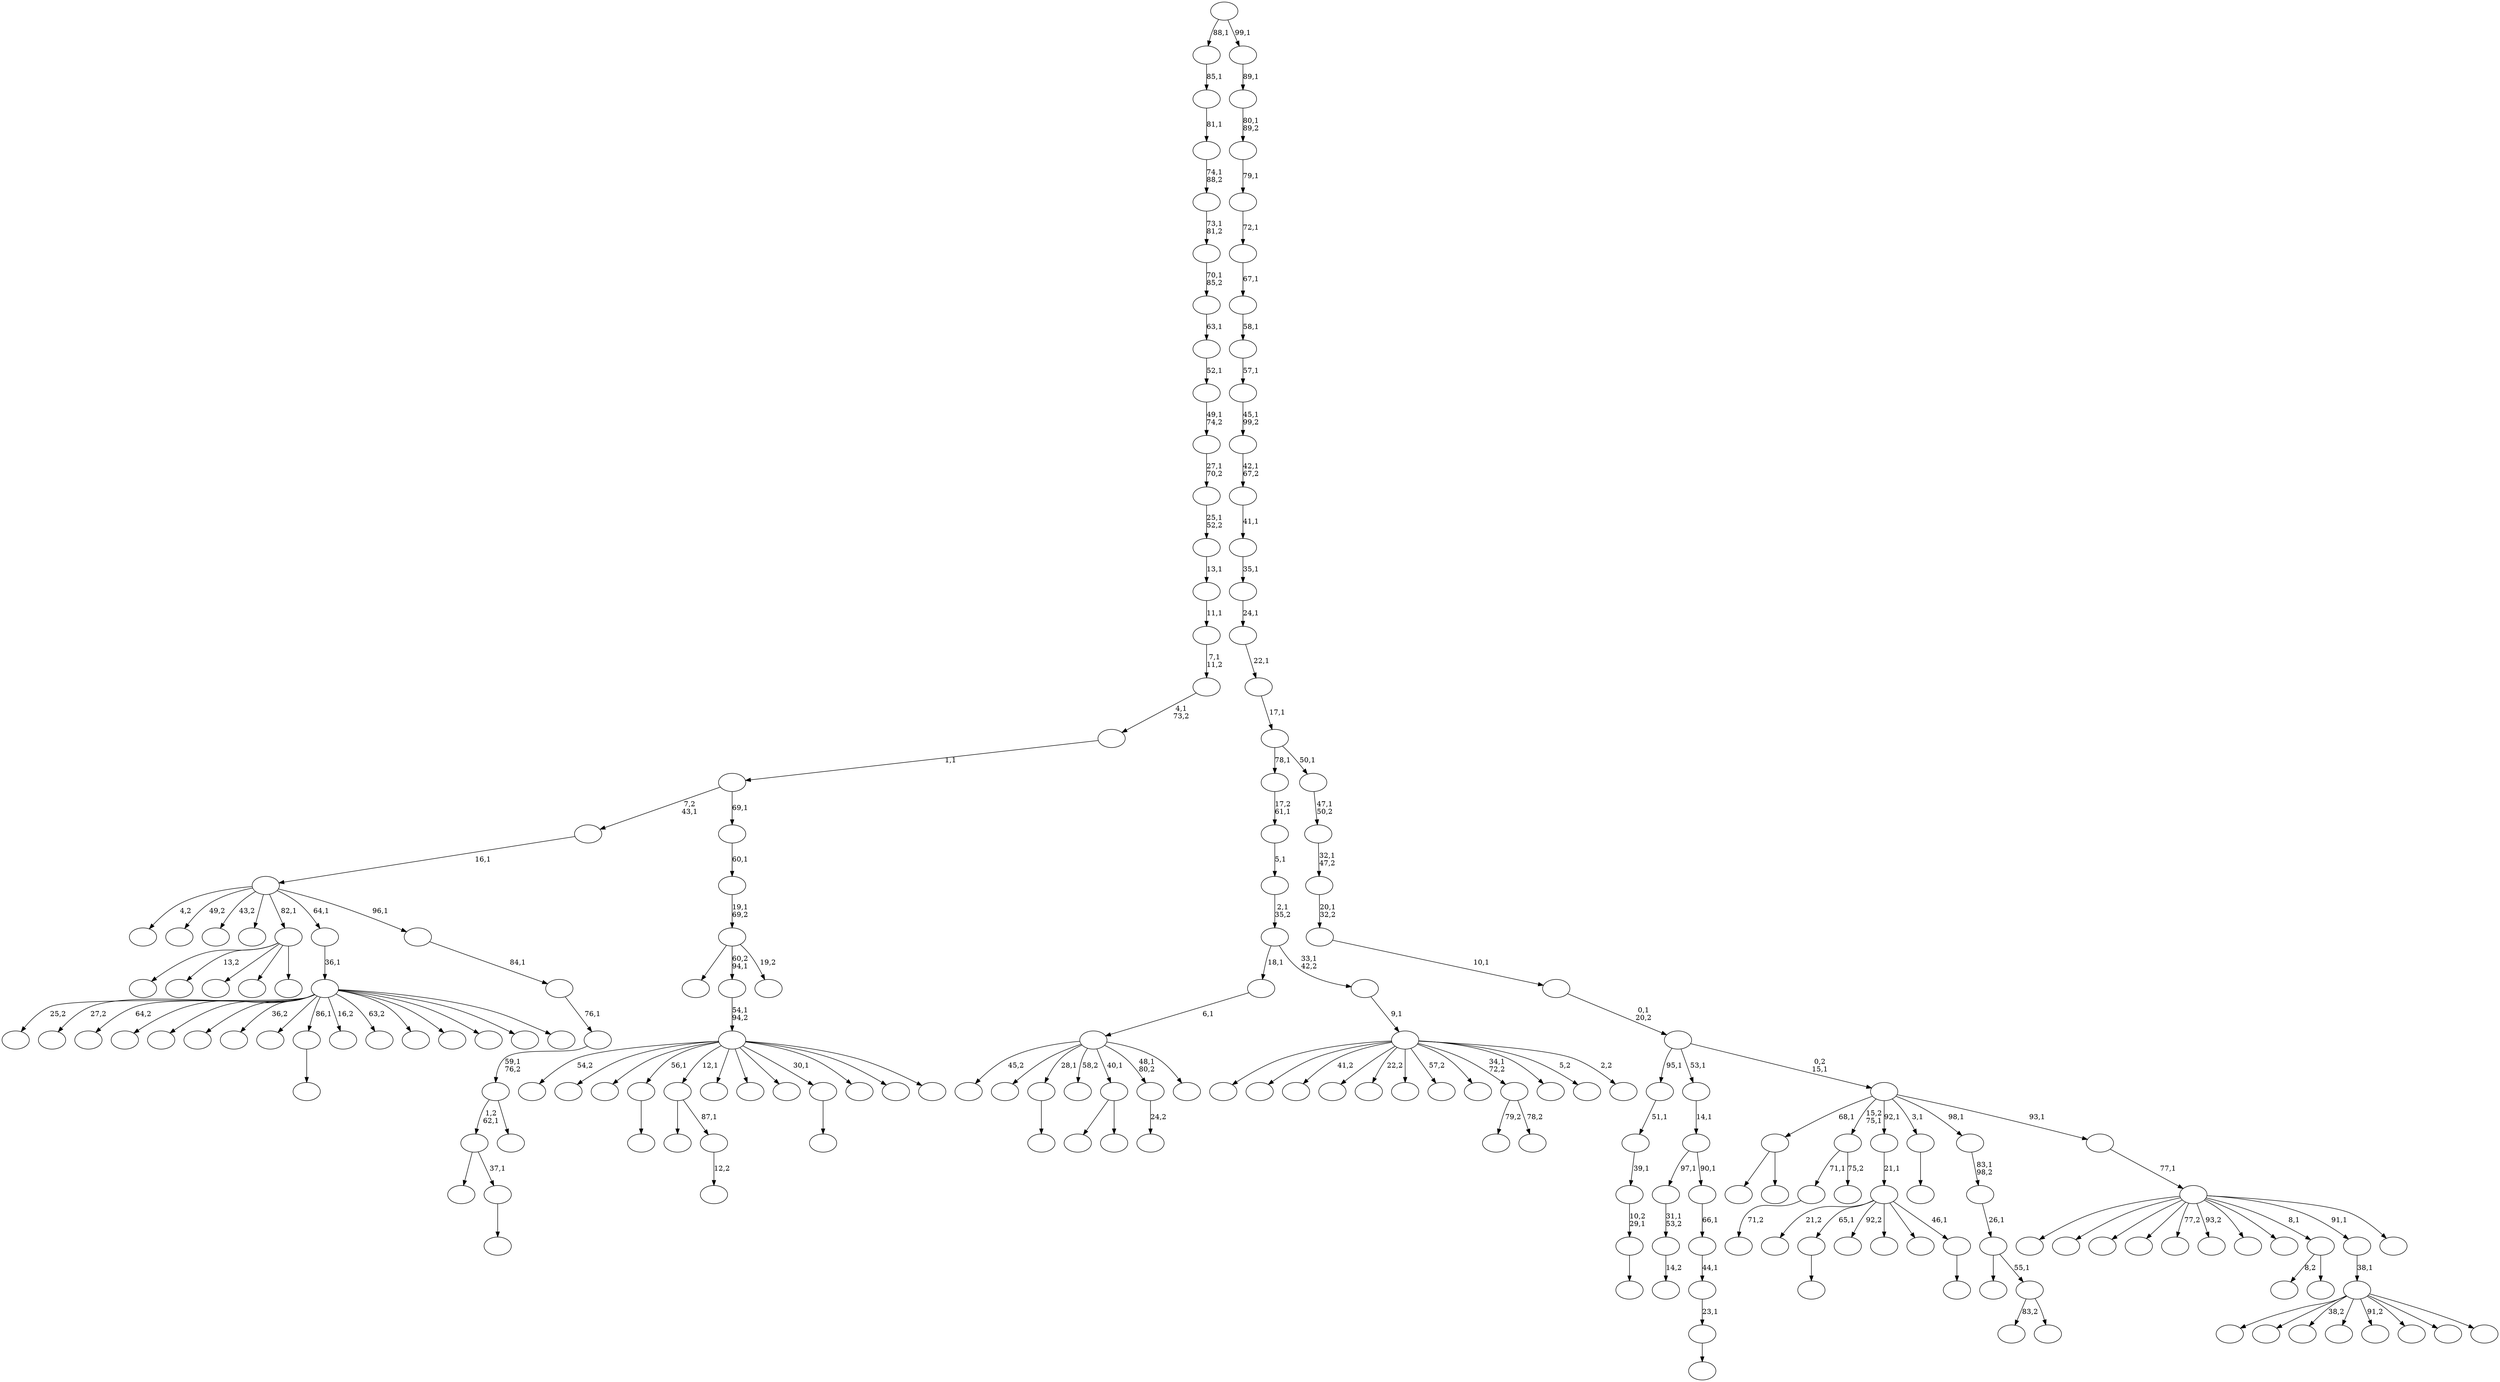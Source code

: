 digraph T {
	200 [label=""]
	199 [label=""]
	198 [label=""]
	197 [label=""]
	196 [label=""]
	195 [label=""]
	194 [label=""]
	193 [label=""]
	192 [label=""]
	191 [label=""]
	190 [label=""]
	189 [label=""]
	188 [label=""]
	187 [label=""]
	186 [label=""]
	185 [label=""]
	184 [label=""]
	183 [label=""]
	182 [label=""]
	181 [label=""]
	180 [label=""]
	179 [label=""]
	178 [label=""]
	177 [label=""]
	176 [label=""]
	175 [label=""]
	174 [label=""]
	173 [label=""]
	172 [label=""]
	171 [label=""]
	170 [label=""]
	169 [label=""]
	168 [label=""]
	167 [label=""]
	166 [label=""]
	165 [label=""]
	164 [label=""]
	163 [label=""]
	162 [label=""]
	161 [label=""]
	160 [label=""]
	159 [label=""]
	158 [label=""]
	157 [label=""]
	156 [label=""]
	155 [label=""]
	154 [label=""]
	153 [label=""]
	152 [label=""]
	151 [label=""]
	150 [label=""]
	149 [label=""]
	148 [label=""]
	147 [label=""]
	146 [label=""]
	145 [label=""]
	144 [label=""]
	143 [label=""]
	142 [label=""]
	141 [label=""]
	140 [label=""]
	139 [label=""]
	138 [label=""]
	137 [label=""]
	136 [label=""]
	135 [label=""]
	134 [label=""]
	133 [label=""]
	132 [label=""]
	131 [label=""]
	130 [label=""]
	129 [label=""]
	128 [label=""]
	127 [label=""]
	126 [label=""]
	125 [label=""]
	124 [label=""]
	123 [label=""]
	122 [label=""]
	121 [label=""]
	120 [label=""]
	119 [label=""]
	118 [label=""]
	117 [label=""]
	116 [label=""]
	115 [label=""]
	114 [label=""]
	113 [label=""]
	112 [label=""]
	111 [label=""]
	110 [label=""]
	109 [label=""]
	108 [label=""]
	107 [label=""]
	106 [label=""]
	105 [label=""]
	104 [label=""]
	103 [label=""]
	102 [label=""]
	101 [label=""]
	100 [label=""]
	99 [label=""]
	98 [label=""]
	97 [label=""]
	96 [label=""]
	95 [label=""]
	94 [label=""]
	93 [label=""]
	92 [label=""]
	91 [label=""]
	90 [label=""]
	89 [label=""]
	88 [label=""]
	87 [label=""]
	86 [label=""]
	85 [label=""]
	84 [label=""]
	83 [label=""]
	82 [label=""]
	81 [label=""]
	80 [label=""]
	79 [label=""]
	78 [label=""]
	77 [label=""]
	76 [label=""]
	75 [label=""]
	74 [label=""]
	73 [label=""]
	72 [label=""]
	71 [label=""]
	70 [label=""]
	69 [label=""]
	68 [label=""]
	67 [label=""]
	66 [label=""]
	65 [label=""]
	64 [label=""]
	63 [label=""]
	62 [label=""]
	61 [label=""]
	60 [label=""]
	59 [label=""]
	58 [label=""]
	57 [label=""]
	56 [label=""]
	55 [label=""]
	54 [label=""]
	53 [label=""]
	52 [label=""]
	51 [label=""]
	50 [label=""]
	49 [label=""]
	48 [label=""]
	47 [label=""]
	46 [label=""]
	45 [label=""]
	44 [label=""]
	43 [label=""]
	42 [label=""]
	41 [label=""]
	40 [label=""]
	39 [label=""]
	38 [label=""]
	37 [label=""]
	36 [label=""]
	35 [label=""]
	34 [label=""]
	33 [label=""]
	32 [label=""]
	31 [label=""]
	30 [label=""]
	29 [label=""]
	28 [label=""]
	27 [label=""]
	26 [label=""]
	25 [label=""]
	24 [label=""]
	23 [label=""]
	22 [label=""]
	21 [label=""]
	20 [label=""]
	19 [label=""]
	18 [label=""]
	17 [label=""]
	16 [label=""]
	15 [label=""]
	14 [label=""]
	13 [label=""]
	12 [label=""]
	11 [label=""]
	10 [label=""]
	9 [label=""]
	8 [label=""]
	7 [label=""]
	6 [label=""]
	5 [label=""]
	4 [label=""]
	3 [label=""]
	2 [label=""]
	1 [label=""]
	0 [label=""]
	182 -> 183 [label=""]
	181 -> 182 [label="10,2\n29,1"]
	180 -> 181 [label="39,1"]
	179 -> 180 [label="51,1"]
	177 -> 178 [label=""]
	175 -> 176 [label="71,2"]
	173 -> 174 [label=""]
	172 -> 198 [label=""]
	172 -> 173 [label="37,1"]
	163 -> 168 [label=""]
	163 -> 164 [label=""]
	156 -> 157 [label=""]
	153 -> 175 [label="71,1"]
	153 -> 154 [label="75,2"]
	147 -> 148 [label=""]
	145 -> 146 [label="12,2"]
	144 -> 155 [label=""]
	144 -> 145 [label="87,1"]
	140 -> 141 [label="14,2"]
	139 -> 140 [label="31,1\n53,2"]
	137 -> 138 [label=""]
	136 -> 137 [label="23,1"]
	135 -> 136 [label="44,1"]
	134 -> 135 [label="66,1"]
	133 -> 139 [label="97,1"]
	133 -> 134 [label="90,1"]
	132 -> 133 [label="14,1"]
	122 -> 123 [label=""]
	115 -> 121 [label=""]
	115 -> 116 [label=""]
	110 -> 111 [label=""]
	100 -> 101 [label=""]
	99 -> 187 [label="21,2"]
	99 -> 147 [label="65,1"]
	99 -> 127 [label="92,2"]
	99 -> 124 [label=""]
	99 -> 108 [label=""]
	99 -> 100 [label="46,1"]
	98 -> 99 [label="21,1"]
	95 -> 96 [label=""]
	87 -> 88 [label="24,2"]
	84 -> 165 [label=""]
	84 -> 160 [label="13,2"]
	84 -> 97 [label=""]
	84 -> 92 [label=""]
	84 -> 85 [label=""]
	82 -> 200 [label="25,2"]
	82 -> 194 [label="27,2"]
	82 -> 191 [label="64,2"]
	82 -> 189 [label=""]
	82 -> 185 [label=""]
	82 -> 149 [label=""]
	82 -> 131 [label="36,2"]
	82 -> 130 [label=""]
	82 -> 122 [label="86,1"]
	82 -> 117 [label="16,2"]
	82 -> 109 [label="63,2"]
	82 -> 105 [label=""]
	82 -> 93 [label=""]
	82 -> 90 [label=""]
	82 -> 89 [label=""]
	82 -> 83 [label=""]
	81 -> 82 [label="36,1"]
	79 -> 197 [label="45,2"]
	79 -> 184 [label=""]
	79 -> 177 [label="28,1"]
	79 -> 166 [label="58,2"]
	79 -> 115 [label="40,1"]
	79 -> 87 [label="48,1\n80,2"]
	79 -> 80 [label=""]
	78 -> 79 [label="6,1"]
	76 -> 114 [label="79,2"]
	76 -> 77 [label="78,2"]
	74 -> 188 [label="54,2"]
	74 -> 167 [label=""]
	74 -> 162 [label=""]
	74 -> 156 [label="56,1"]
	74 -> 144 [label="12,1"]
	74 -> 126 [label=""]
	74 -> 113 [label=""]
	74 -> 112 [label=""]
	74 -> 110 [label="30,1"]
	74 -> 107 [label=""]
	74 -> 94 [label=""]
	74 -> 75 [label=""]
	73 -> 74 [label="54,1\n94,2"]
	71 -> 125 [label="83,2"]
	71 -> 72 [label=""]
	70 -> 190 [label=""]
	70 -> 71 [label="55,1"]
	69 -> 70 [label="26,1"]
	68 -> 69 [label="83,1\n98,2"]
	65 -> 172 [label="1,2\n62,1"]
	65 -> 66 [label=""]
	64 -> 65 [label="59,1\n76,2"]
	63 -> 64 [label="76,1"]
	62 -> 63 [label="84,1"]
	61 -> 161 [label="4,2"]
	61 -> 143 [label="49,2"]
	61 -> 119 [label="43,2"]
	61 -> 104 [label=""]
	61 -> 84 [label="82,1"]
	61 -> 81 [label="64,1"]
	61 -> 62 [label="96,1"]
	60 -> 61 [label="16,1"]
	57 -> 193 [label=""]
	57 -> 73 [label="60,2\n94,1"]
	57 -> 58 [label="19,2"]
	56 -> 57 [label="19,1\n69,2"]
	55 -> 56 [label="60,1"]
	54 -> 60 [label="7,2\n43,1"]
	54 -> 55 [label="69,1"]
	53 -> 54 [label="1,1"]
	52 -> 53 [label="4,1\n73,2"]
	51 -> 52 [label="7,1\n11,2"]
	50 -> 51 [label="11,1"]
	49 -> 50 [label="13,1"]
	48 -> 49 [label="25,1\n52,2"]
	47 -> 48 [label="27,1\n70,2"]
	46 -> 47 [label="49,1\n74,2"]
	45 -> 46 [label="52,1"]
	44 -> 45 [label="63,1"]
	43 -> 44 [label="70,1\n85,2"]
	42 -> 43 [label="73,1\n81,2"]
	41 -> 42 [label="74,1\n88,2"]
	40 -> 41 [label="81,1"]
	39 -> 40 [label="85,1"]
	37 -> 158 [label="8,2"]
	37 -> 38 [label=""]
	34 -> 199 [label=""]
	34 -> 169 [label=""]
	34 -> 152 [label="41,2"]
	34 -> 150 [label=""]
	34 -> 142 [label="22,2"]
	34 -> 128 [label=""]
	34 -> 120 [label="57,2"]
	34 -> 102 [label=""]
	34 -> 76 [label="34,1\n72,2"]
	34 -> 67 [label=""]
	34 -> 59 [label="5,2"]
	34 -> 35 [label="2,2"]
	33 -> 34 [label="9,1"]
	32 -> 78 [label="18,1"]
	32 -> 33 [label="33,1\n42,2"]
	31 -> 32 [label="2,1\n35,2"]
	30 -> 31 [label="5,1"]
	29 -> 30 [label="17,2\n61,1"]
	27 -> 186 [label=""]
	27 -> 171 [label=""]
	27 -> 170 [label="38,2"]
	27 -> 129 [label=""]
	27 -> 106 [label="91,2"]
	27 -> 103 [label=""]
	27 -> 36 [label=""]
	27 -> 28 [label=""]
	26 -> 27 [label="38,1"]
	24 -> 196 [label=""]
	24 -> 195 [label=""]
	24 -> 192 [label=""]
	24 -> 159 [label=""]
	24 -> 151 [label="77,2"]
	24 -> 118 [label="93,2"]
	24 -> 91 [label=""]
	24 -> 86 [label=""]
	24 -> 37 [label="8,1"]
	24 -> 26 [label="91,1"]
	24 -> 25 [label=""]
	23 -> 24 [label="77,1"]
	22 -> 163 [label="68,1"]
	22 -> 153 [label="15,2\n75,1"]
	22 -> 98 [label="92,1"]
	22 -> 95 [label="3,1"]
	22 -> 68 [label="98,1"]
	22 -> 23 [label="93,1"]
	21 -> 179 [label="95,1"]
	21 -> 132 [label="53,1"]
	21 -> 22 [label="0,2\n15,1"]
	20 -> 21 [label="0,1\n20,2"]
	19 -> 20 [label="10,1"]
	18 -> 19 [label="20,1\n32,2"]
	17 -> 18 [label="32,1\n47,2"]
	16 -> 17 [label="47,1\n50,2"]
	15 -> 29 [label="78,1"]
	15 -> 16 [label="50,1"]
	14 -> 15 [label="17,1"]
	13 -> 14 [label="22,1"]
	12 -> 13 [label="24,1"]
	11 -> 12 [label="35,1"]
	10 -> 11 [label="41,1"]
	9 -> 10 [label="42,1\n67,2"]
	8 -> 9 [label="45,1\n99,2"]
	7 -> 8 [label="57,1"]
	6 -> 7 [label="58,1"]
	5 -> 6 [label="67,1"]
	4 -> 5 [label="72,1"]
	3 -> 4 [label="79,1"]
	2 -> 3 [label="80,1\n89,2"]
	1 -> 2 [label="89,1"]
	0 -> 39 [label="88,1"]
	0 -> 1 [label="99,1"]
}
